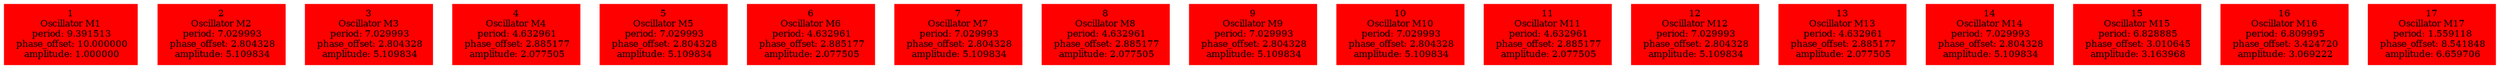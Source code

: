  digraph g{ forcelabels=true;
1 [label=<1<BR />Oscillator M1<BR /> period: 9.391513<BR /> phase_offset: 10.000000<BR /> amplitude: 1.000000>, shape=box,color=red,style=filled,fontsize=8];2 [label=<2<BR />Oscillator M2<BR /> period: 7.029993<BR /> phase_offset: 2.804328<BR /> amplitude: 5.109834>, shape=box,color=red,style=filled,fontsize=8];3 [label=<3<BR />Oscillator M3<BR /> period: 7.029993<BR /> phase_offset: 2.804328<BR /> amplitude: 5.109834>, shape=box,color=red,style=filled,fontsize=8];4 [label=<4<BR />Oscillator M4<BR /> period: 4.632961<BR /> phase_offset: 2.885177<BR /> amplitude: 2.077505>, shape=box,color=red,style=filled,fontsize=8];5 [label=<5<BR />Oscillator M5<BR /> period: 7.029993<BR /> phase_offset: 2.804328<BR /> amplitude: 5.109834>, shape=box,color=red,style=filled,fontsize=8];6 [label=<6<BR />Oscillator M6<BR /> period: 4.632961<BR /> phase_offset: 2.885177<BR /> amplitude: 2.077505>, shape=box,color=red,style=filled,fontsize=8];7 [label=<7<BR />Oscillator M7<BR /> period: 7.029993<BR /> phase_offset: 2.804328<BR /> amplitude: 5.109834>, shape=box,color=red,style=filled,fontsize=8];8 [label=<8<BR />Oscillator M8<BR /> period: 4.632961<BR /> phase_offset: 2.885177<BR /> amplitude: 2.077505>, shape=box,color=red,style=filled,fontsize=8];9 [label=<9<BR />Oscillator M9<BR /> period: 7.029993<BR /> phase_offset: 2.804328<BR /> amplitude: 5.109834>, shape=box,color=red,style=filled,fontsize=8];10 [label=<10<BR />Oscillator M10<BR /> period: 7.029993<BR /> phase_offset: 2.804328<BR /> amplitude: 5.109834>, shape=box,color=red,style=filled,fontsize=8];11 [label=<11<BR />Oscillator M11<BR /> period: 4.632961<BR /> phase_offset: 2.885177<BR /> amplitude: 2.077505>, shape=box,color=red,style=filled,fontsize=8];12 [label=<12<BR />Oscillator M12<BR /> period: 7.029993<BR /> phase_offset: 2.804328<BR /> amplitude: 5.109834>, shape=box,color=red,style=filled,fontsize=8];13 [label=<13<BR />Oscillator M13<BR /> period: 4.632961<BR /> phase_offset: 2.885177<BR /> amplitude: 2.077505>, shape=box,color=red,style=filled,fontsize=8];14 [label=<14<BR />Oscillator M14<BR /> period: 7.029993<BR /> phase_offset: 2.804328<BR /> amplitude: 5.109834>, shape=box,color=red,style=filled,fontsize=8];15 [label=<15<BR />Oscillator M15<BR /> period: 6.828885<BR /> phase_offset: 3.010645<BR /> amplitude: 3.163968>, shape=box,color=red,style=filled,fontsize=8];16 [label=<16<BR />Oscillator M16<BR /> period: 6.809995<BR /> phase_offset: 3.424720<BR /> amplitude: 3.069222>, shape=box,color=red,style=filled,fontsize=8];17 [label=<17<BR />Oscillator M17<BR /> period: 1.559118<BR /> phase_offset: 8.541848<BR /> amplitude: 6.659706>, shape=box,color=red,style=filled,fontsize=8]; }
